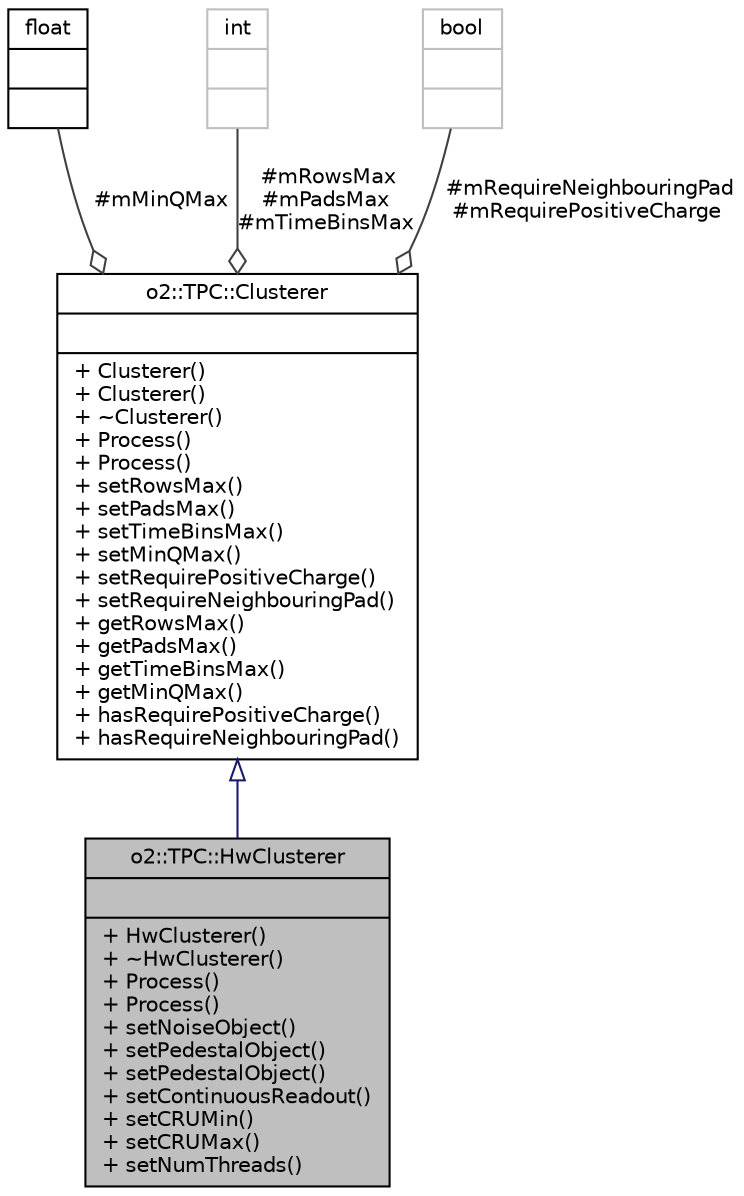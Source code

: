 digraph "o2::TPC::HwClusterer"
{
 // INTERACTIVE_SVG=YES
  bgcolor="transparent";
  edge [fontname="Helvetica",fontsize="10",labelfontname="Helvetica",labelfontsize="10"];
  node [fontname="Helvetica",fontsize="10",shape=record];
  Node1 [label="{o2::TPC::HwClusterer\n||+ HwClusterer()\l+ ~HwClusterer()\l+ Process()\l+ Process()\l+ setNoiseObject()\l+ setPedestalObject()\l+ setPedestalObject()\l+ setContinuousReadout()\l+ setCRUMin()\l+ setCRUMax()\l+ setNumThreads()\l}",height=0.2,width=0.4,color="black", fillcolor="grey75", style="filled" fontcolor="black"];
  Node2 -> Node1 [dir="back",color="midnightblue",fontsize="10",style="solid",arrowtail="onormal",fontname="Helvetica"];
  Node2 [label="{o2::TPC::Clusterer\n||+ Clusterer()\l+ Clusterer()\l+ ~Clusterer()\l+ Process()\l+ Process()\l+ setRowsMax()\l+ setPadsMax()\l+ setTimeBinsMax()\l+ setMinQMax()\l+ setRequirePositiveCharge()\l+ setRequireNeighbouringPad()\l+ getRowsMax()\l+ getPadsMax()\l+ getTimeBinsMax()\l+ getMinQMax()\l+ hasRequirePositiveCharge()\l+ hasRequireNeighbouringPad()\l}",height=0.2,width=0.4,color="black",URL="$da/d27/classo2_1_1TPC_1_1Clusterer.html",tooltip="Base Class for TPC clusterer. "];
  Node3 -> Node2 [color="grey25",fontsize="10",style="solid",label=" #mMinQMax" ,arrowhead="odiamond",fontname="Helvetica"];
  Node3 [label="{float\n||}",height=0.2,width=0.4,color="black",URL="$d4/dc3/classfloat.html"];
  Node4 -> Node2 [color="grey25",fontsize="10",style="solid",label=" #mRowsMax\n#mPadsMax\n#mTimeBinsMax" ,arrowhead="odiamond",fontname="Helvetica"];
  Node4 [label="{int\n||}",height=0.2,width=0.4,color="grey75"];
  Node5 -> Node2 [color="grey25",fontsize="10",style="solid",label=" #mRequireNeighbouringPad\n#mRequirePositiveCharge" ,arrowhead="odiamond",fontname="Helvetica"];
  Node5 [label="{bool\n||}",height=0.2,width=0.4,color="grey75"];
}
